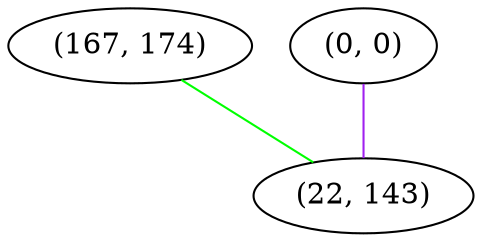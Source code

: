 graph "" {
"(167, 174)";
"(0, 0)";
"(22, 143)";
"(167, 174)" -- "(22, 143)"  [color=green, key=0, weight=2];
"(0, 0)" -- "(22, 143)"  [color=purple, key=0, weight=4];
}
